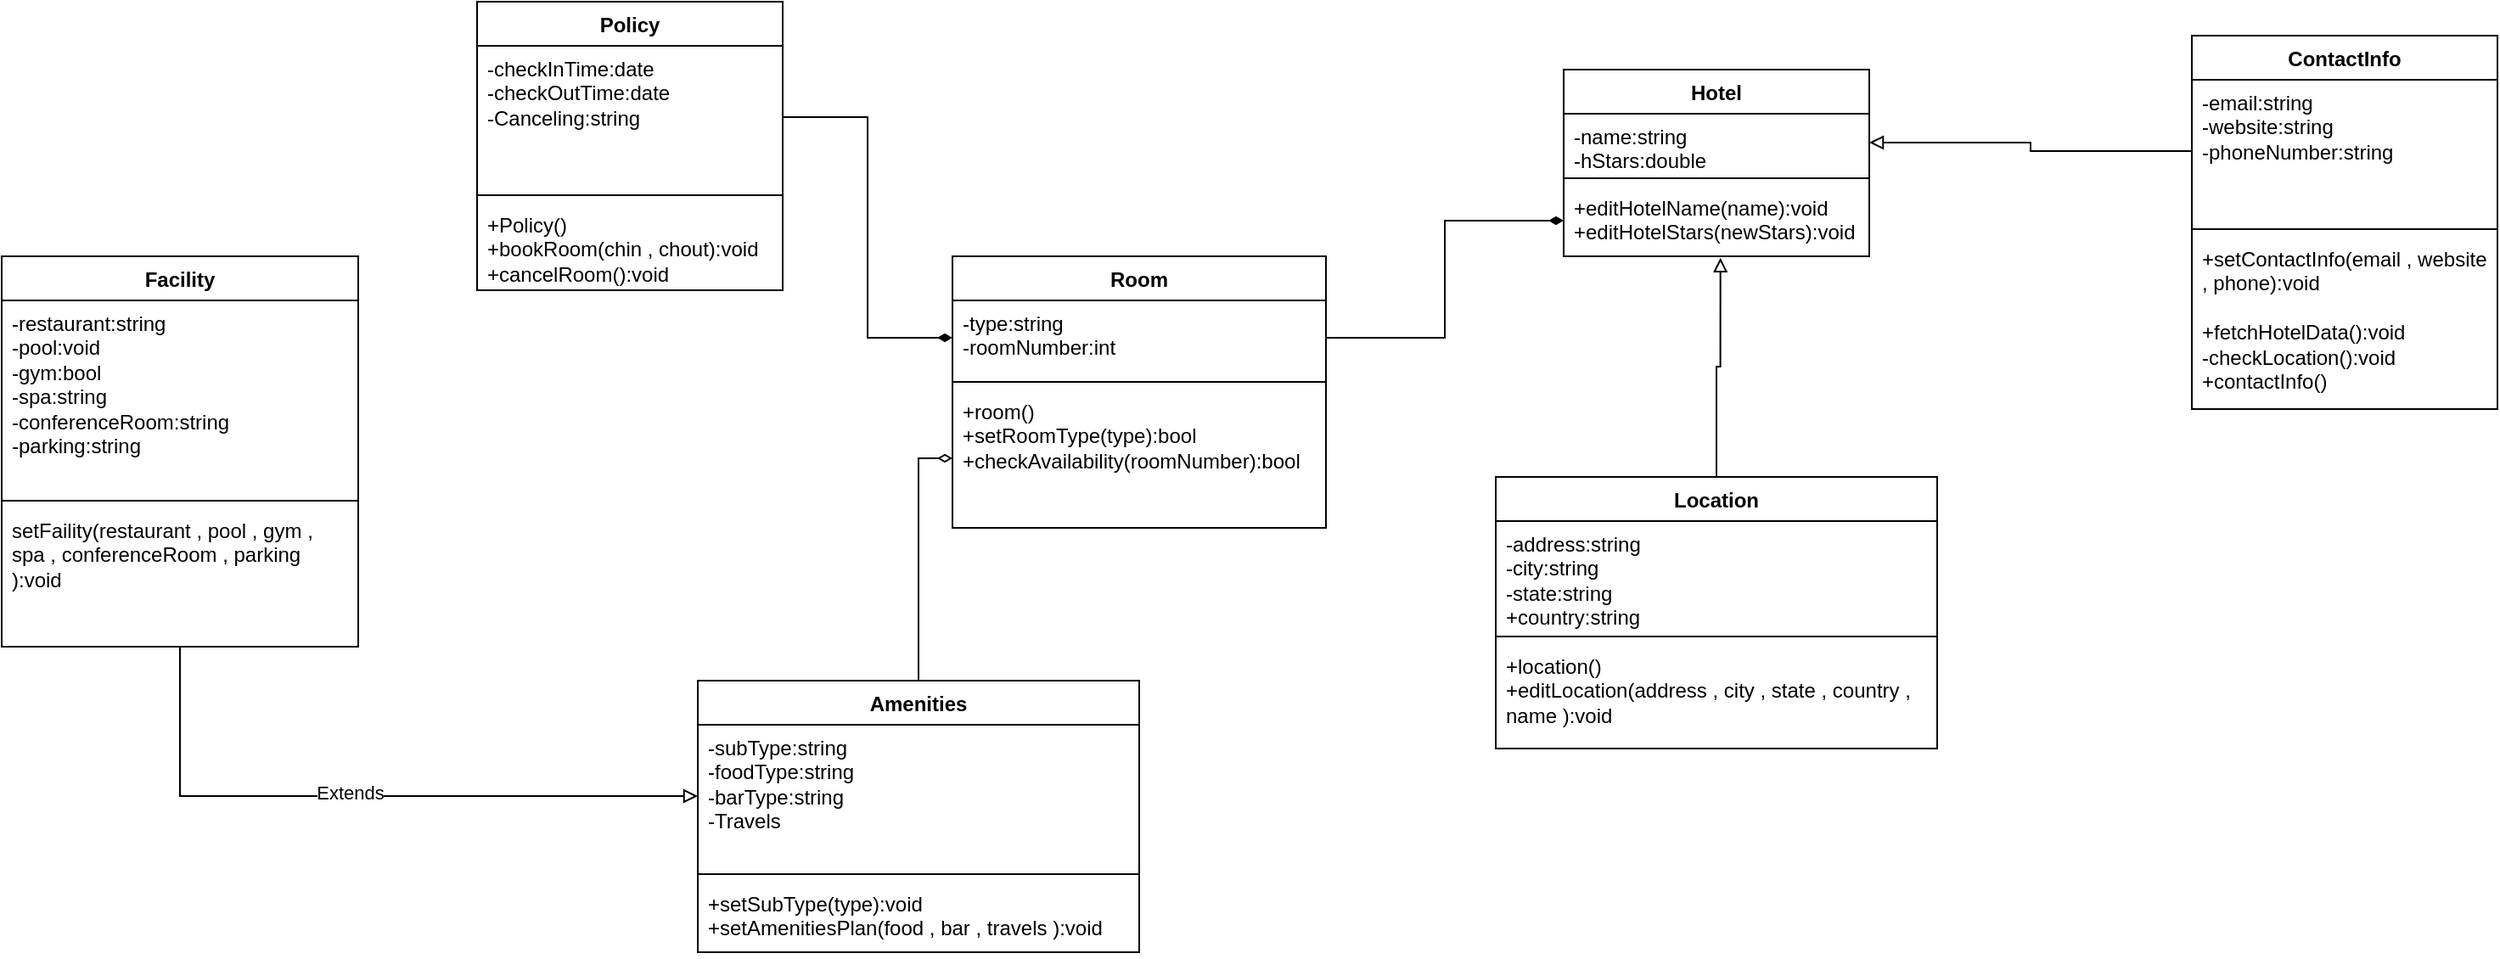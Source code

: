 <mxfile version="24.7.17">
  <diagram id="C5RBs43oDa-KdzZeNtuy" name="Page-1">
    <mxGraphModel dx="2287" dy="852" grid="1" gridSize="10" guides="1" tooltips="1" connect="1" arrows="1" fold="1" page="1" pageScale="1" pageWidth="827" pageHeight="1169" math="0" shadow="0">
      <root>
        <mxCell id="WIyWlLk6GJQsqaUBKTNV-0" />
        <mxCell id="WIyWlLk6GJQsqaUBKTNV-1" parent="WIyWlLk6GJQsqaUBKTNV-0" />
        <mxCell id="yHrM_yajXBEPBqZugzBF-0" value="Hotel" style="swimlane;fontStyle=1;align=center;verticalAlign=top;childLayout=stackLayout;horizontal=1;startSize=26;horizontalStack=0;resizeParent=1;resizeParentMax=0;resizeLast=0;collapsible=1;marginBottom=0;whiteSpace=wrap;html=1;" parent="WIyWlLk6GJQsqaUBKTNV-1" vertex="1">
          <mxGeometry x="290" y="40" width="180" height="110" as="geometry" />
        </mxCell>
        <mxCell id="yHrM_yajXBEPBqZugzBF-1" value="-name:string&lt;div&gt;-hStars:double&lt;/div&gt;&lt;div&gt;&lt;div&gt;&lt;br&gt;&lt;/div&gt;&lt;/div&gt;" style="text;strokeColor=none;fillColor=none;align=left;verticalAlign=top;spacingLeft=4;spacingRight=4;overflow=hidden;rotatable=0;points=[[0,0.5],[1,0.5]];portConstraint=eastwest;whiteSpace=wrap;html=1;" parent="yHrM_yajXBEPBqZugzBF-0" vertex="1">
          <mxGeometry y="26" width="180" height="34" as="geometry" />
        </mxCell>
        <mxCell id="yHrM_yajXBEPBqZugzBF-2" value="" style="line;strokeWidth=1;fillColor=none;align=left;verticalAlign=middle;spacingTop=-1;spacingLeft=3;spacingRight=3;rotatable=0;labelPosition=right;points=[];portConstraint=eastwest;strokeColor=inherit;" parent="yHrM_yajXBEPBqZugzBF-0" vertex="1">
          <mxGeometry y="60" width="180" height="8" as="geometry" />
        </mxCell>
        <mxCell id="yHrM_yajXBEPBqZugzBF-3" value="+editHotelName(name):void&lt;div&gt;+editHotelStars(newStars):void&lt;/div&gt;" style="text;strokeColor=none;fillColor=none;align=left;verticalAlign=top;spacingLeft=4;spacingRight=4;overflow=hidden;rotatable=0;points=[[0,0.5],[1,0.5]];portConstraint=eastwest;whiteSpace=wrap;html=1;" parent="yHrM_yajXBEPBqZugzBF-0" vertex="1">
          <mxGeometry y="68" width="180" height="42" as="geometry" />
        </mxCell>
        <mxCell id="yHrM_yajXBEPBqZugzBF-4" value="Location" style="swimlane;fontStyle=1;align=center;verticalAlign=top;childLayout=stackLayout;horizontal=1;startSize=26;horizontalStack=0;resizeParent=1;resizeParentMax=0;resizeLast=0;collapsible=1;marginBottom=0;whiteSpace=wrap;html=1;" parent="WIyWlLk6GJQsqaUBKTNV-1" vertex="1">
          <mxGeometry x="250" y="280" width="260" height="160" as="geometry" />
        </mxCell>
        <mxCell id="yHrM_yajXBEPBqZugzBF-5" value="&lt;div&gt;&lt;div&gt;-address:string&lt;/div&gt;&lt;/div&gt;&lt;div&gt;-city:string&lt;/div&gt;&lt;div&gt;-state:string&lt;/div&gt;&lt;div&gt;+country:string&lt;/div&gt;" style="text;strokeColor=none;fillColor=none;align=left;verticalAlign=top;spacingLeft=4;spacingRight=4;overflow=hidden;rotatable=0;points=[[0,0.5],[1,0.5]];portConstraint=eastwest;whiteSpace=wrap;html=1;" parent="yHrM_yajXBEPBqZugzBF-4" vertex="1">
          <mxGeometry y="26" width="260" height="64" as="geometry" />
        </mxCell>
        <mxCell id="yHrM_yajXBEPBqZugzBF-6" value="" style="line;strokeWidth=1;fillColor=none;align=left;verticalAlign=middle;spacingTop=-1;spacingLeft=3;spacingRight=3;rotatable=0;labelPosition=right;points=[];portConstraint=eastwest;strokeColor=inherit;" parent="yHrM_yajXBEPBqZugzBF-4" vertex="1">
          <mxGeometry y="90" width="260" height="8" as="geometry" />
        </mxCell>
        <mxCell id="yHrM_yajXBEPBqZugzBF-7" value="&lt;div&gt;+location()&lt;/div&gt;+editLocation(address , city , state , country , name ):void" style="text;strokeColor=none;fillColor=none;align=left;verticalAlign=top;spacingLeft=4;spacingRight=4;overflow=hidden;rotatable=0;points=[[0,0.5],[1,0.5]];portConstraint=eastwest;whiteSpace=wrap;html=1;" parent="yHrM_yajXBEPBqZugzBF-4" vertex="1">
          <mxGeometry y="98" width="260" height="62" as="geometry" />
        </mxCell>
        <mxCell id="yHrM_yajXBEPBqZugzBF-13" value="ContactInfo" style="swimlane;fontStyle=1;align=center;verticalAlign=top;childLayout=stackLayout;horizontal=1;startSize=26;horizontalStack=0;resizeParent=1;resizeParentMax=0;resizeLast=0;collapsible=1;marginBottom=0;whiteSpace=wrap;html=1;" parent="WIyWlLk6GJQsqaUBKTNV-1" vertex="1">
          <mxGeometry x="660" y="20" width="180" height="220" as="geometry" />
        </mxCell>
        <mxCell id="yHrM_yajXBEPBqZugzBF-14" value="&lt;div&gt;&lt;div&gt;-email:string&lt;/div&gt;&lt;/div&gt;&lt;div&gt;-website:string&lt;/div&gt;&lt;div&gt;-phoneNumber:string&amp;nbsp;&lt;/div&gt;&lt;div&gt;&lt;br&gt;&lt;/div&gt;" style="text;strokeColor=none;fillColor=none;align=left;verticalAlign=top;spacingLeft=4;spacingRight=4;overflow=hidden;rotatable=0;points=[[0,0.5],[1,0.5]];portConstraint=eastwest;whiteSpace=wrap;html=1;" parent="yHrM_yajXBEPBqZugzBF-13" vertex="1">
          <mxGeometry y="26" width="180" height="84" as="geometry" />
        </mxCell>
        <mxCell id="yHrM_yajXBEPBqZugzBF-15" value="" style="line;strokeWidth=1;fillColor=none;align=left;verticalAlign=middle;spacingTop=-1;spacingLeft=3;spacingRight=3;rotatable=0;labelPosition=right;points=[];portConstraint=eastwest;strokeColor=inherit;" parent="yHrM_yajXBEPBqZugzBF-13" vertex="1">
          <mxGeometry y="110" width="180" height="8" as="geometry" />
        </mxCell>
        <mxCell id="yHrM_yajXBEPBqZugzBF-16" value="+setContactInfo(email , website , phone):void&amp;nbsp;&lt;div&gt;&lt;br&gt;&lt;/div&gt;&lt;div&gt;+fetchHotelData():void&lt;/div&gt;&lt;div&gt;-checkLocation():void&lt;/div&gt;&lt;div&gt;+contactInfo()&lt;br&gt;&lt;div&gt;&lt;br&gt;&lt;/div&gt;&lt;/div&gt;" style="text;strokeColor=none;fillColor=none;align=left;verticalAlign=top;spacingLeft=4;spacingRight=4;overflow=hidden;rotatable=0;points=[[0,0.5],[1,0.5]];portConstraint=eastwest;whiteSpace=wrap;html=1;" parent="yHrM_yajXBEPBqZugzBF-13" vertex="1">
          <mxGeometry y="118" width="180" height="102" as="geometry" />
        </mxCell>
        <mxCell id="yXndybNeEl5Hlsat1MIW-0" value="Room" style="swimlane;fontStyle=1;align=center;verticalAlign=top;childLayout=stackLayout;horizontal=1;startSize=26;horizontalStack=0;resizeParent=1;resizeParentMax=0;resizeLast=0;collapsible=1;marginBottom=0;whiteSpace=wrap;html=1;" vertex="1" parent="WIyWlLk6GJQsqaUBKTNV-1">
          <mxGeometry x="-70" y="150" width="220" height="160" as="geometry" />
        </mxCell>
        <mxCell id="yXndybNeEl5Hlsat1MIW-1" value="&lt;div&gt;&lt;div&gt;-type:string&lt;/div&gt;&lt;/div&gt;&lt;div&gt;-roomNumber:int&lt;/div&gt;" style="text;strokeColor=none;fillColor=none;align=left;verticalAlign=top;spacingLeft=4;spacingRight=4;overflow=hidden;rotatable=0;points=[[0,0.5],[1,0.5]];portConstraint=eastwest;whiteSpace=wrap;html=1;" vertex="1" parent="yXndybNeEl5Hlsat1MIW-0">
          <mxGeometry y="26" width="220" height="44" as="geometry" />
        </mxCell>
        <mxCell id="yXndybNeEl5Hlsat1MIW-2" value="" style="line;strokeWidth=1;fillColor=none;align=left;verticalAlign=middle;spacingTop=-1;spacingLeft=3;spacingRight=3;rotatable=0;labelPosition=right;points=[];portConstraint=eastwest;strokeColor=inherit;" vertex="1" parent="yXndybNeEl5Hlsat1MIW-0">
          <mxGeometry y="70" width="220" height="8" as="geometry" />
        </mxCell>
        <mxCell id="yXndybNeEl5Hlsat1MIW-3" value="&lt;div&gt;&lt;div&gt;+room()&lt;/div&gt;&lt;/div&gt;&lt;div&gt;+setRoomType(type):bool&lt;/div&gt;&lt;div&gt;+checkAvailability(roomNumber):bool&lt;/div&gt;" style="text;strokeColor=none;fillColor=none;align=left;verticalAlign=top;spacingLeft=4;spacingRight=4;overflow=hidden;rotatable=0;points=[[0,0.5],[1,0.5]];portConstraint=eastwest;whiteSpace=wrap;html=1;" vertex="1" parent="yXndybNeEl5Hlsat1MIW-0">
          <mxGeometry y="78" width="220" height="82" as="geometry" />
        </mxCell>
        <mxCell id="yXndybNeEl5Hlsat1MIW-7" style="edgeStyle=orthogonalEdgeStyle;rounded=0;orthogonalLoop=1;jettySize=auto;html=1;exitX=0;exitY=0.5;exitDx=0;exitDy=0;entryX=1;entryY=0.5;entryDx=0;entryDy=0;endArrow=block;endFill=0;" edge="1" parent="WIyWlLk6GJQsqaUBKTNV-1" source="yHrM_yajXBEPBqZugzBF-14" target="yHrM_yajXBEPBqZugzBF-1">
          <mxGeometry relative="1" as="geometry" />
        </mxCell>
        <mxCell id="yXndybNeEl5Hlsat1MIW-8" style="edgeStyle=orthogonalEdgeStyle;rounded=0;orthogonalLoop=1;jettySize=auto;html=1;exitX=0.5;exitY=0;exitDx=0;exitDy=0;entryX=0.513;entryY=1.021;entryDx=0;entryDy=0;entryPerimeter=0;endArrow=block;endFill=0;" edge="1" parent="WIyWlLk6GJQsqaUBKTNV-1" source="yHrM_yajXBEPBqZugzBF-4" target="yHrM_yajXBEPBqZugzBF-3">
          <mxGeometry relative="1" as="geometry" />
        </mxCell>
        <mxCell id="yXndybNeEl5Hlsat1MIW-9" style="edgeStyle=orthogonalEdgeStyle;rounded=0;orthogonalLoop=1;jettySize=auto;html=1;exitX=1;exitY=0.5;exitDx=0;exitDy=0;entryX=0;entryY=0.5;entryDx=0;entryDy=0;endArrow=diamondThin;endFill=1;" edge="1" parent="WIyWlLk6GJQsqaUBKTNV-1" source="yXndybNeEl5Hlsat1MIW-1" target="yHrM_yajXBEPBqZugzBF-3">
          <mxGeometry relative="1" as="geometry" />
        </mxCell>
        <mxCell id="yXndybNeEl5Hlsat1MIW-14" style="edgeStyle=orthogonalEdgeStyle;rounded=0;orthogonalLoop=1;jettySize=auto;html=1;exitX=0.5;exitY=0;exitDx=0;exitDy=0;entryX=0;entryY=0.5;entryDx=0;entryDy=0;endArrow=diamondThin;endFill=0;" edge="1" parent="WIyWlLk6GJQsqaUBKTNV-1" source="yXndybNeEl5Hlsat1MIW-10" target="yXndybNeEl5Hlsat1MIW-3">
          <mxGeometry relative="1" as="geometry" />
        </mxCell>
        <mxCell id="yXndybNeEl5Hlsat1MIW-10" value="Amenities" style="swimlane;fontStyle=1;align=center;verticalAlign=top;childLayout=stackLayout;horizontal=1;startSize=26;horizontalStack=0;resizeParent=1;resizeParentMax=0;resizeLast=0;collapsible=1;marginBottom=0;whiteSpace=wrap;html=1;" vertex="1" parent="WIyWlLk6GJQsqaUBKTNV-1">
          <mxGeometry x="-220" y="400" width="260" height="160" as="geometry" />
        </mxCell>
        <mxCell id="yXndybNeEl5Hlsat1MIW-11" value="&lt;div&gt;&lt;div&gt;-subType:string&lt;/div&gt;&lt;/div&gt;&lt;div&gt;-foodType:string&lt;/div&gt;&lt;div&gt;-barType:string&lt;/div&gt;&lt;div&gt;-Travels&lt;/div&gt;" style="text;strokeColor=none;fillColor=none;align=left;verticalAlign=top;spacingLeft=4;spacingRight=4;overflow=hidden;rotatable=0;points=[[0,0.5],[1,0.5]];portConstraint=eastwest;whiteSpace=wrap;html=1;" vertex="1" parent="yXndybNeEl5Hlsat1MIW-10">
          <mxGeometry y="26" width="260" height="84" as="geometry" />
        </mxCell>
        <mxCell id="yXndybNeEl5Hlsat1MIW-12" value="" style="line;strokeWidth=1;fillColor=none;align=left;verticalAlign=middle;spacingTop=-1;spacingLeft=3;spacingRight=3;rotatable=0;labelPosition=right;points=[];portConstraint=eastwest;strokeColor=inherit;" vertex="1" parent="yXndybNeEl5Hlsat1MIW-10">
          <mxGeometry y="110" width="260" height="8" as="geometry" />
        </mxCell>
        <mxCell id="yXndybNeEl5Hlsat1MIW-13" value="&lt;div&gt;&lt;div&gt;+setSubType(type):void&lt;/div&gt;&lt;/div&gt;&lt;div&gt;+setAmenitiesPlan(food , bar , travels ):void&lt;/div&gt;" style="text;strokeColor=none;fillColor=none;align=left;verticalAlign=top;spacingLeft=4;spacingRight=4;overflow=hidden;rotatable=0;points=[[0,0.5],[1,0.5]];portConstraint=eastwest;whiteSpace=wrap;html=1;" vertex="1" parent="yXndybNeEl5Hlsat1MIW-10">
          <mxGeometry y="118" width="260" height="42" as="geometry" />
        </mxCell>
        <mxCell id="yXndybNeEl5Hlsat1MIW-15" value="Policy" style="swimlane;fontStyle=1;align=center;verticalAlign=top;childLayout=stackLayout;horizontal=1;startSize=26;horizontalStack=0;resizeParent=1;resizeParentMax=0;resizeLast=0;collapsible=1;marginBottom=0;whiteSpace=wrap;html=1;" vertex="1" parent="WIyWlLk6GJQsqaUBKTNV-1">
          <mxGeometry x="-350" width="180" height="170" as="geometry" />
        </mxCell>
        <mxCell id="yXndybNeEl5Hlsat1MIW-16" value="&lt;div&gt;&lt;div&gt;-checkInTime:date&lt;/div&gt;&lt;/div&gt;&lt;div&gt;-checkOutTime:date&lt;/div&gt;&lt;div&gt;-Canceling:string&amp;nbsp;&lt;/div&gt;&lt;div&gt;&lt;br&gt;&lt;/div&gt;" style="text;strokeColor=none;fillColor=none;align=left;verticalAlign=top;spacingLeft=4;spacingRight=4;overflow=hidden;rotatable=0;points=[[0,0.5],[1,0.5]];portConstraint=eastwest;whiteSpace=wrap;html=1;" vertex="1" parent="yXndybNeEl5Hlsat1MIW-15">
          <mxGeometry y="26" width="180" height="84" as="geometry" />
        </mxCell>
        <mxCell id="yXndybNeEl5Hlsat1MIW-17" value="" style="line;strokeWidth=1;fillColor=none;align=left;verticalAlign=middle;spacingTop=-1;spacingLeft=3;spacingRight=3;rotatable=0;labelPosition=right;points=[];portConstraint=eastwest;strokeColor=inherit;" vertex="1" parent="yXndybNeEl5Hlsat1MIW-15">
          <mxGeometry y="110" width="180" height="8" as="geometry" />
        </mxCell>
        <mxCell id="yXndybNeEl5Hlsat1MIW-18" value="&lt;div&gt;&lt;div&gt;+Policy()&lt;/div&gt;&lt;/div&gt;&lt;div&gt;+bookRoom(chin , chout):void&lt;/div&gt;&lt;div&gt;+cancelRoom():void&lt;/div&gt;&lt;div&gt;&lt;br&gt;&lt;/div&gt;" style="text;strokeColor=none;fillColor=none;align=left;verticalAlign=top;spacingLeft=4;spacingRight=4;overflow=hidden;rotatable=0;points=[[0,0.5],[1,0.5]];portConstraint=eastwest;whiteSpace=wrap;html=1;" vertex="1" parent="yXndybNeEl5Hlsat1MIW-15">
          <mxGeometry y="118" width="180" height="52" as="geometry" />
        </mxCell>
        <mxCell id="yXndybNeEl5Hlsat1MIW-19" style="edgeStyle=orthogonalEdgeStyle;rounded=0;orthogonalLoop=1;jettySize=auto;html=1;exitX=1;exitY=0.5;exitDx=0;exitDy=0;entryX=0;entryY=0.5;entryDx=0;entryDy=0;endArrow=diamondThin;endFill=1;" edge="1" parent="WIyWlLk6GJQsqaUBKTNV-1" source="yXndybNeEl5Hlsat1MIW-16" target="yXndybNeEl5Hlsat1MIW-1">
          <mxGeometry relative="1" as="geometry" />
        </mxCell>
        <mxCell id="yXndybNeEl5Hlsat1MIW-24" style="edgeStyle=orthogonalEdgeStyle;rounded=0;orthogonalLoop=1;jettySize=auto;html=1;entryX=0;entryY=0.5;entryDx=0;entryDy=0;endArrow=block;endFill=0;" edge="1" parent="WIyWlLk6GJQsqaUBKTNV-1" source="yXndybNeEl5Hlsat1MIW-20" target="yXndybNeEl5Hlsat1MIW-11">
          <mxGeometry relative="1" as="geometry">
            <mxPoint x="-200" y="590.0" as="targetPoint" />
          </mxGeometry>
        </mxCell>
        <mxCell id="yXndybNeEl5Hlsat1MIW-25" value="Extends" style="edgeLabel;html=1;align=center;verticalAlign=middle;resizable=0;points=[];" vertex="1" connectable="0" parent="yXndybNeEl5Hlsat1MIW-24">
          <mxGeometry x="-0.037" y="2" relative="1" as="geometry">
            <mxPoint x="-1" as="offset" />
          </mxGeometry>
        </mxCell>
        <mxCell id="yXndybNeEl5Hlsat1MIW-20" value="Facility" style="swimlane;fontStyle=1;align=center;verticalAlign=top;childLayout=stackLayout;horizontal=1;startSize=26;horizontalStack=0;resizeParent=1;resizeParentMax=0;resizeLast=0;collapsible=1;marginBottom=0;whiteSpace=wrap;html=1;" vertex="1" parent="WIyWlLk6GJQsqaUBKTNV-1">
          <mxGeometry x="-630" y="150" width="210" height="230" as="geometry" />
        </mxCell>
        <mxCell id="yXndybNeEl5Hlsat1MIW-21" value="-restaurant:string&lt;div&gt;-pool:void&lt;/div&gt;&lt;div&gt;-gym:bool&amp;nbsp;&lt;/div&gt;&lt;div&gt;-spa:string&lt;/div&gt;&lt;div&gt;-conferenceRoom:string&lt;/div&gt;&lt;div&gt;-parking:string&lt;/div&gt;" style="text;strokeColor=none;fillColor=none;align=left;verticalAlign=top;spacingLeft=4;spacingRight=4;overflow=hidden;rotatable=0;points=[[0,0.5],[1,0.5]];portConstraint=eastwest;whiteSpace=wrap;html=1;" vertex="1" parent="yXndybNeEl5Hlsat1MIW-20">
          <mxGeometry y="26" width="210" height="114" as="geometry" />
        </mxCell>
        <mxCell id="yXndybNeEl5Hlsat1MIW-22" value="" style="line;strokeWidth=1;fillColor=none;align=left;verticalAlign=middle;spacingTop=-1;spacingLeft=3;spacingRight=3;rotatable=0;labelPosition=right;points=[];portConstraint=eastwest;strokeColor=inherit;" vertex="1" parent="yXndybNeEl5Hlsat1MIW-20">
          <mxGeometry y="140" width="210" height="8" as="geometry" />
        </mxCell>
        <mxCell id="yXndybNeEl5Hlsat1MIW-23" value="setFaility(restaurant , pool , gym , spa , conferenceRoom , parking ):void&amp;nbsp;" style="text;strokeColor=none;fillColor=none;align=left;verticalAlign=top;spacingLeft=4;spacingRight=4;overflow=hidden;rotatable=0;points=[[0,0.5],[1,0.5]];portConstraint=eastwest;whiteSpace=wrap;html=1;" vertex="1" parent="yXndybNeEl5Hlsat1MIW-20">
          <mxGeometry y="148" width="210" height="82" as="geometry" />
        </mxCell>
      </root>
    </mxGraphModel>
  </diagram>
</mxfile>
